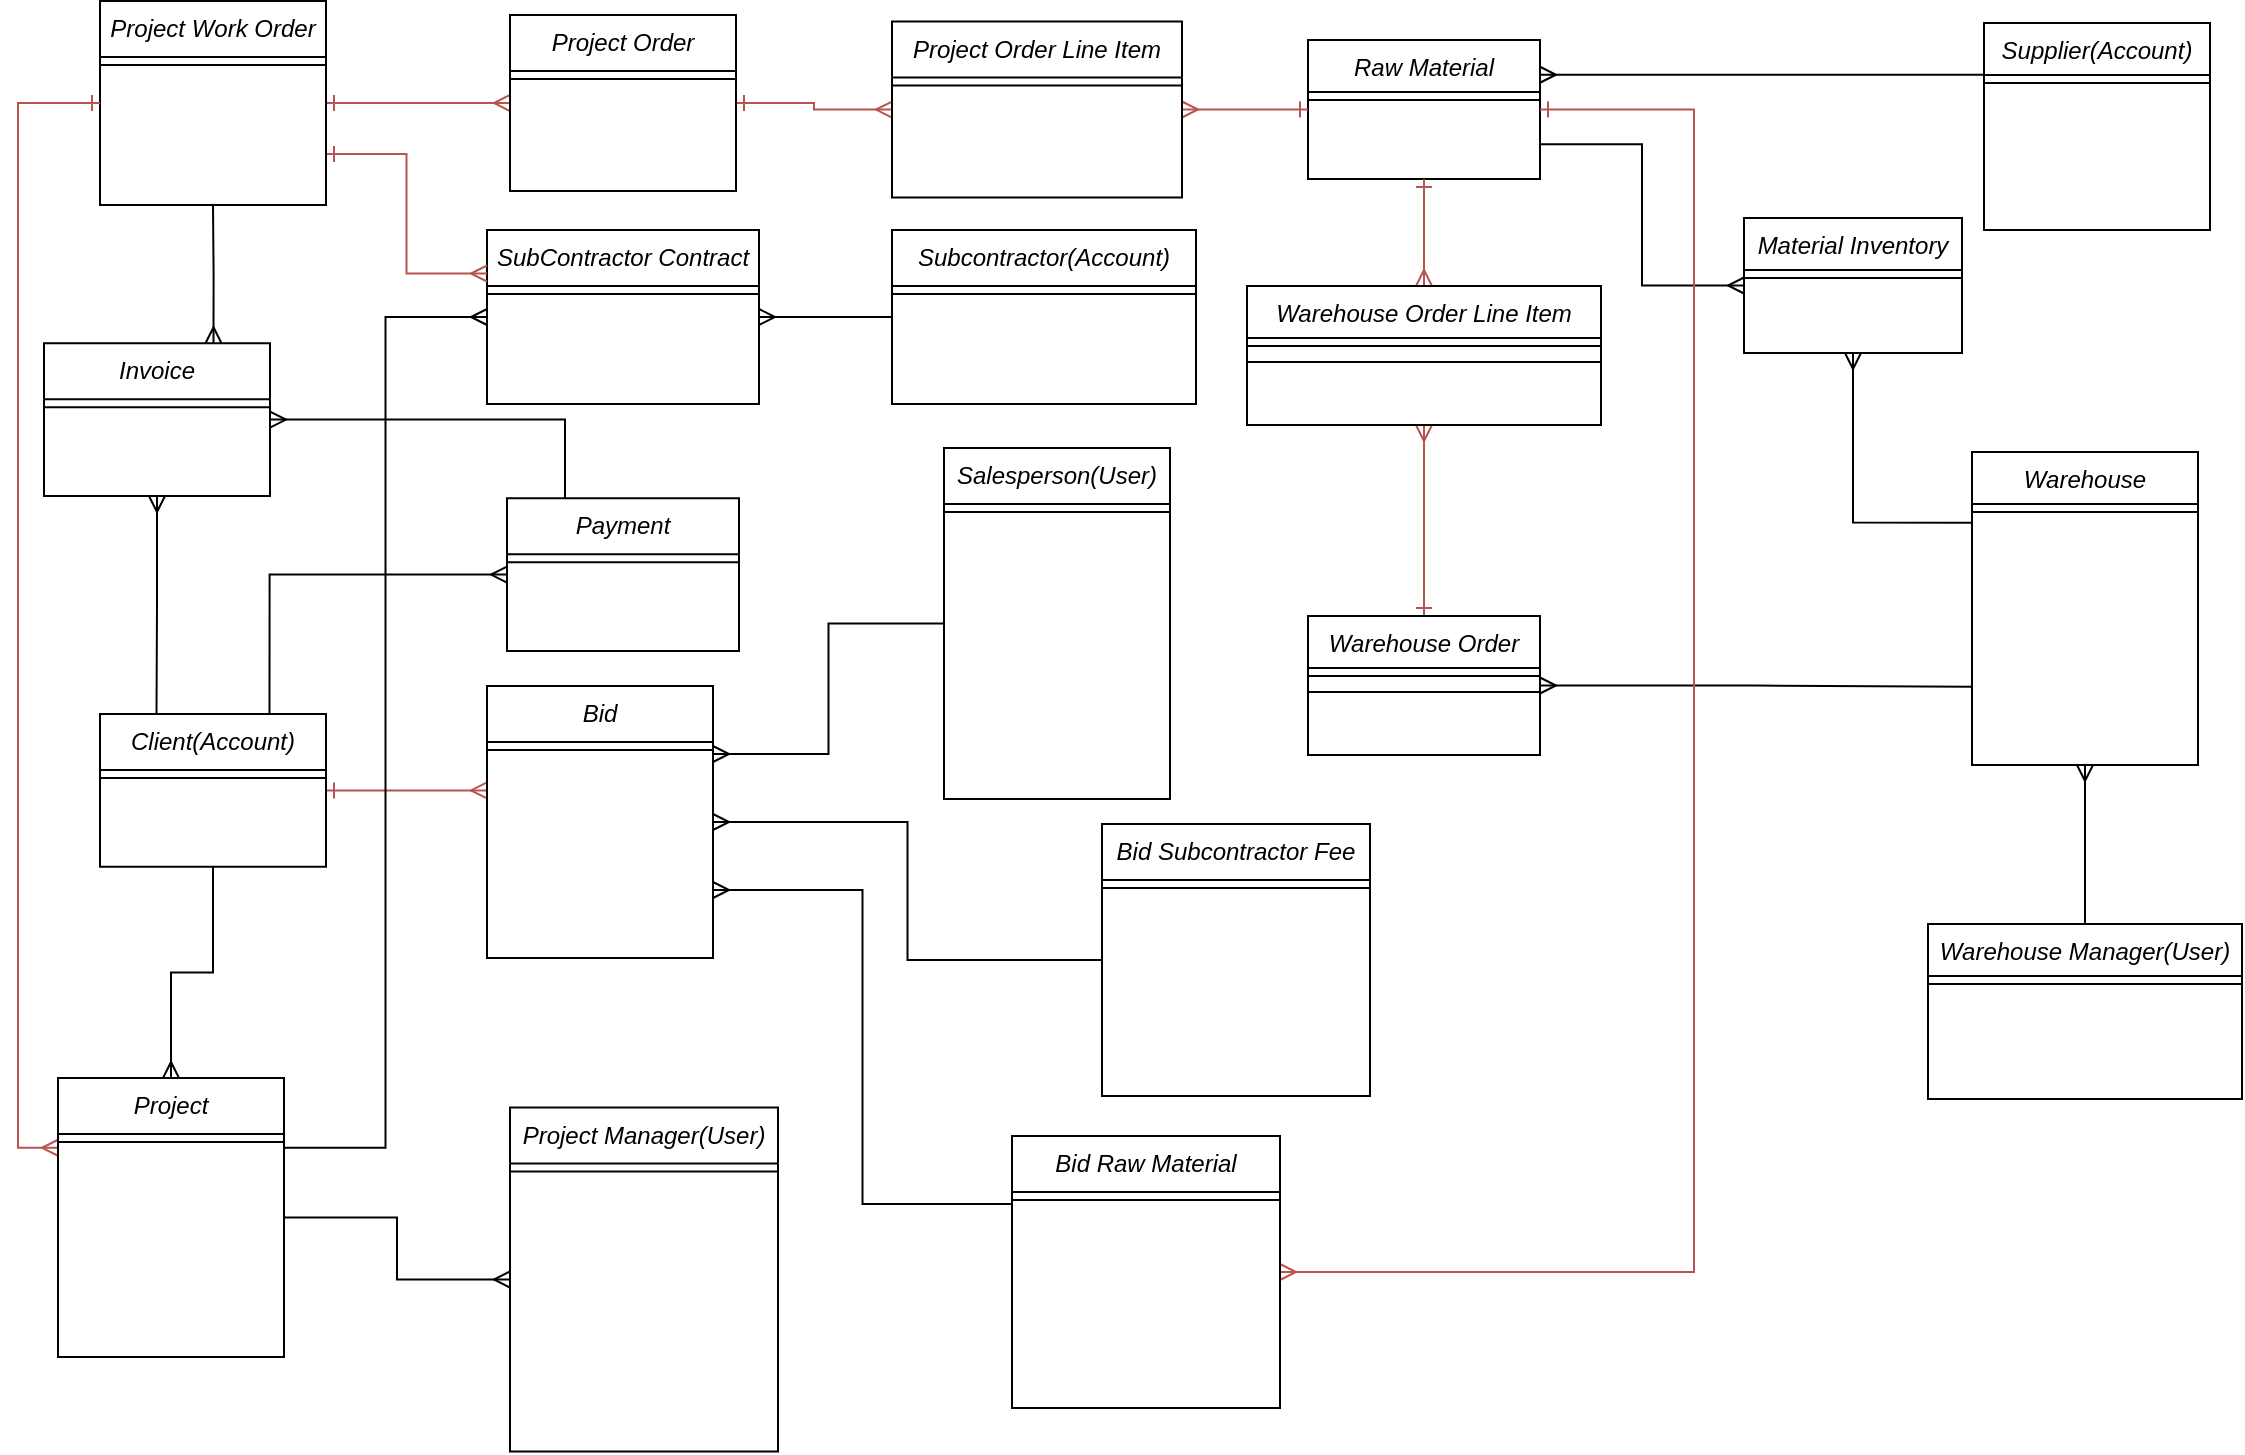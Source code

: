 <mxfile version="14.6.2" type="github">
  <diagram id="C5RBs43oDa-KdzZeNtuy" name="Page-1">
    <mxGraphModel dx="1038" dy="491" grid="0" gridSize="10" guides="1" tooltips="1" connect="1" arrows="1" fold="1" page="1" pageScale="1" pageWidth="1169" pageHeight="827" math="0" shadow="0">
      <root>
        <mxCell id="WIyWlLk6GJQsqaUBKTNV-0" />
        <mxCell id="WIyWlLk6GJQsqaUBKTNV-1" parent="WIyWlLk6GJQsqaUBKTNV-0" />
        <mxCell id="iO6xYrpzPYlNcVCM8KC9-5" value="" style="edgeStyle=orthogonalEdgeStyle;rounded=0;orthogonalLoop=1;jettySize=auto;html=1;startArrow=ERmany;startFill=0;endArrow=none;endFill=0;entryX=1;entryY=0.75;entryDx=0;entryDy=0;" parent="WIyWlLk6GJQsqaUBKTNV-1" source="iO6xYrpzPYlNcVCM8KC9-0" target="iO6xYrpzPYlNcVCM8KC9-3" edge="1">
          <mxGeometry relative="1" as="geometry" />
        </mxCell>
        <mxCell id="iO6xYrpzPYlNcVCM8KC9-8" value="" style="edgeStyle=orthogonalEdgeStyle;rounded=0;orthogonalLoop=1;jettySize=auto;html=1;startArrow=ERmany;startFill=0;endArrow=none;endFill=0;entryX=0;entryY=1.167;entryDx=0;entryDy=0;entryPerimeter=0;" parent="WIyWlLk6GJQsqaUBKTNV-1" source="iO6xYrpzPYlNcVCM8KC9-0" target="iO6xYrpzPYlNcVCM8KC9-7" edge="1">
          <mxGeometry relative="1" as="geometry" />
        </mxCell>
        <mxCell id="iO6xYrpzPYlNcVCM8KC9-0" value="Material Inventory" style="swimlane;fontStyle=2;align=center;verticalAlign=top;childLayout=stackLayout;horizontal=1;startSize=26;horizontalStack=0;resizeParent=1;resizeLast=0;collapsible=1;marginBottom=0;rounded=0;shadow=0;strokeWidth=1;" parent="WIyWlLk6GJQsqaUBKTNV-1" vertex="1">
          <mxGeometry x="877" y="180" width="109" height="67.5" as="geometry">
            <mxRectangle x="230" y="140" width="160" height="26" as="alternateBounds" />
          </mxGeometry>
        </mxCell>
        <mxCell id="iO6xYrpzPYlNcVCM8KC9-1" value="" style="line;html=1;strokeWidth=1;align=left;verticalAlign=middle;spacingTop=-1;spacingLeft=3;spacingRight=3;rotatable=0;labelPosition=right;points=[];portConstraint=eastwest;" parent="iO6xYrpzPYlNcVCM8KC9-0" vertex="1">
          <mxGeometry y="26" width="109" height="8" as="geometry" />
        </mxCell>
        <mxCell id="iO6xYrpzPYlNcVCM8KC9-3" value="Raw Material" style="swimlane;fontStyle=2;align=center;verticalAlign=top;childLayout=stackLayout;horizontal=1;startSize=26;horizontalStack=0;resizeParent=1;resizeLast=0;collapsible=1;marginBottom=0;rounded=0;shadow=0;strokeWidth=1;" parent="WIyWlLk6GJQsqaUBKTNV-1" vertex="1">
          <mxGeometry x="659" y="91" width="116" height="69.5" as="geometry">
            <mxRectangle x="230" y="140" width="160" height="26" as="alternateBounds" />
          </mxGeometry>
        </mxCell>
        <mxCell id="iO6xYrpzPYlNcVCM8KC9-4" value="" style="line;html=1;strokeWidth=1;align=left;verticalAlign=middle;spacingTop=-1;spacingLeft=3;spacingRight=3;rotatable=0;labelPosition=right;points=[];portConstraint=eastwest;" parent="iO6xYrpzPYlNcVCM8KC9-3" vertex="1">
          <mxGeometry y="26" width="116" height="8" as="geometry" />
        </mxCell>
        <mxCell id="iO6xYrpzPYlNcVCM8KC9-18" value="Warehouse Manager(User)" style="swimlane;fontStyle=2;align=center;verticalAlign=top;childLayout=stackLayout;horizontal=1;startSize=26;horizontalStack=0;resizeParent=1;resizeLast=0;collapsible=1;marginBottom=0;rounded=0;shadow=0;strokeWidth=1;" parent="WIyWlLk6GJQsqaUBKTNV-1" vertex="1">
          <mxGeometry x="969" y="533" width="157" height="87.5" as="geometry">
            <mxRectangle x="230" y="140" width="160" height="26" as="alternateBounds" />
          </mxGeometry>
        </mxCell>
        <mxCell id="iO6xYrpzPYlNcVCM8KC9-19" value="" style="line;html=1;strokeWidth=1;align=left;verticalAlign=middle;spacingTop=-1;spacingLeft=3;spacingRight=3;rotatable=0;labelPosition=right;points=[];portConstraint=eastwest;" parent="iO6xYrpzPYlNcVCM8KC9-18" vertex="1">
          <mxGeometry y="26" width="157" height="8" as="geometry" />
        </mxCell>
        <mxCell id="iO6xYrpzPYlNcVCM8KC9-97" style="edgeStyle=orthogonalEdgeStyle;rounded=0;orthogonalLoop=1;jettySize=auto;html=1;exitX=0.5;exitY=1;exitDx=0;exitDy=0;startArrow=ERmany;startFill=0;endArrow=none;endFill=0;" parent="WIyWlLk6GJQsqaUBKTNV-1" source="iO6xYrpzPYlNcVCM8KC9-6" target="iO6xYrpzPYlNcVCM8KC9-18" edge="1">
          <mxGeometry relative="1" as="geometry">
            <mxPoint x="1031" y="611" as="targetPoint" />
          </mxGeometry>
        </mxCell>
        <mxCell id="2N2fNTR8XIphmS_9dP8t-6" style="edgeStyle=orthogonalEdgeStyle;rounded=0;orthogonalLoop=1;jettySize=auto;html=1;entryX=0;entryY=0.75;entryDx=0;entryDy=0;startArrow=ERmany;startFill=0;endArrow=none;endFill=0;strokeColor=#000000;exitX=1;exitY=0.5;exitDx=0;exitDy=0;" parent="WIyWlLk6GJQsqaUBKTNV-1" source="iO6xYrpzPYlNcVCM8KC9-80" target="iO6xYrpzPYlNcVCM8KC9-6" edge="1">
          <mxGeometry relative="1" as="geometry">
            <mxPoint x="711" y="449" as="sourcePoint" />
          </mxGeometry>
        </mxCell>
        <mxCell id="iO6xYrpzPYlNcVCM8KC9-6" value="Warehouse" style="swimlane;fontStyle=2;align=center;verticalAlign=top;childLayout=stackLayout;horizontal=1;startSize=26;horizontalStack=0;resizeParent=1;resizeLast=0;collapsible=1;marginBottom=0;rounded=0;shadow=0;strokeWidth=1;" parent="WIyWlLk6GJQsqaUBKTNV-1" vertex="1">
          <mxGeometry x="991" y="297" width="113" height="156.5" as="geometry">
            <mxRectangle x="230" y="140" width="160" height="26" as="alternateBounds" />
          </mxGeometry>
        </mxCell>
        <mxCell id="iO6xYrpzPYlNcVCM8KC9-7" value="" style="line;html=1;strokeWidth=1;align=left;verticalAlign=middle;spacingTop=-1;spacingLeft=3;spacingRight=3;rotatable=0;labelPosition=right;points=[];portConstraint=eastwest;" parent="iO6xYrpzPYlNcVCM8KC9-6" vertex="1">
          <mxGeometry y="26" width="113" height="8" as="geometry" />
        </mxCell>
        <mxCell id="2N2fNTR8XIphmS_9dP8t-42" style="edgeStyle=orthogonalEdgeStyle;rounded=0;orthogonalLoop=1;jettySize=auto;html=1;exitX=0;exitY=0.5;exitDx=0;exitDy=0;startArrow=ERmany;startFill=0;endArrow=none;endFill=0;strokeColor=#000000;entryX=1;entryY=0.5;entryDx=0;entryDy=0;" parent="WIyWlLk6GJQsqaUBKTNV-1" source="iO6xYrpzPYlNcVCM8KC9-23" target="iO6xYrpzPYlNcVCM8KC9-21" edge="1">
          <mxGeometry relative="1" as="geometry">
            <mxPoint x="135.857" y="681.714" as="targetPoint" />
          </mxGeometry>
        </mxCell>
        <mxCell id="iO6xYrpzPYlNcVCM8KC9-23" value="Project Manager(User)" style="swimlane;fontStyle=2;align=center;verticalAlign=top;childLayout=stackLayout;horizontal=1;startSize=28;horizontalStack=0;resizeParent=1;resizeLast=0;collapsible=1;marginBottom=0;rounded=0;shadow=0;strokeWidth=1;" parent="WIyWlLk6GJQsqaUBKTNV-1" vertex="1">
          <mxGeometry x="260" y="624.75" width="134" height="172" as="geometry">
            <mxRectangle x="230" y="140" width="160" height="26" as="alternateBounds" />
          </mxGeometry>
        </mxCell>
        <mxCell id="iO6xYrpzPYlNcVCM8KC9-24" value="" style="line;html=1;strokeWidth=1;align=left;verticalAlign=middle;spacingTop=-1;spacingLeft=3;spacingRight=3;rotatable=0;labelPosition=right;points=[];portConstraint=eastwest;" parent="iO6xYrpzPYlNcVCM8KC9-23" vertex="1">
          <mxGeometry y="28" width="134" height="8" as="geometry" />
        </mxCell>
        <mxCell id="iO6xYrpzPYlNcVCM8KC9-58" value="" style="edgeStyle=orthogonalEdgeStyle;rounded=0;orthogonalLoop=1;jettySize=auto;html=1;startArrow=ERone;startFill=0;endArrow=ERmany;endFill=0;fillColor=#f8cecc;strokeColor=#b85450;" parent="WIyWlLk6GJQsqaUBKTNV-1" source="iO6xYrpzPYlNcVCM8KC9-29" target="iO6xYrpzPYlNcVCM8KC9-56" edge="1">
          <mxGeometry relative="1" as="geometry">
            <Array as="points">
              <mxPoint x="300" y="486" />
            </Array>
          </mxGeometry>
        </mxCell>
        <mxCell id="2N2fNTR8XIphmS_9dP8t-12" style="edgeStyle=orthogonalEdgeStyle;rounded=0;orthogonalLoop=1;jettySize=auto;html=1;exitX=0.5;exitY=1;exitDx=0;exitDy=0;entryX=0.25;entryY=0;entryDx=0;entryDy=0;startArrow=ERmany;startFill=0;endArrow=none;endFill=0;strokeColor=#000000;" parent="WIyWlLk6GJQsqaUBKTNV-1" source="iO6xYrpzPYlNcVCM8KC9-70" target="iO6xYrpzPYlNcVCM8KC9-29" edge="1">
          <mxGeometry relative="1" as="geometry" />
        </mxCell>
        <mxCell id="2N2fNTR8XIphmS_9dP8t-28" style="edgeStyle=orthogonalEdgeStyle;rounded=0;orthogonalLoop=1;jettySize=auto;html=1;exitX=1;exitY=0.5;exitDx=0;exitDy=0;startArrow=ERmany;startFill=0;endArrow=none;endFill=0;entryX=0;entryY=0.5;entryDx=0;entryDy=0;" parent="WIyWlLk6GJQsqaUBKTNV-1" source="iO6xYrpzPYlNcVCM8KC9-99" target="iO6xYrpzPYlNcVCM8KC9-48" edge="1">
          <mxGeometry relative="1" as="geometry">
            <mxPoint x="1053" y="176" as="sourcePoint" />
          </mxGeometry>
        </mxCell>
        <mxCell id="iO6xYrpzPYlNcVCM8KC9-48" value="Subcontractor(Account)" style="swimlane;fontStyle=2;align=center;verticalAlign=top;childLayout=stackLayout;horizontal=1;startSize=28;horizontalStack=0;resizeParent=1;resizeLast=0;collapsible=1;marginBottom=0;rounded=0;shadow=0;strokeWidth=1;" parent="WIyWlLk6GJQsqaUBKTNV-1" vertex="1">
          <mxGeometry x="451" y="186" width="152" height="87" as="geometry">
            <mxRectangle x="230" y="140" width="160" height="26" as="alternateBounds" />
          </mxGeometry>
        </mxCell>
        <mxCell id="iO6xYrpzPYlNcVCM8KC9-49" value="" style="line;html=1;strokeWidth=1;align=left;verticalAlign=middle;spacingTop=-1;spacingLeft=3;spacingRight=3;rotatable=0;labelPosition=right;points=[];portConstraint=eastwest;" parent="iO6xYrpzPYlNcVCM8KC9-48" vertex="1">
          <mxGeometry y="28" width="152" height="8" as="geometry" />
        </mxCell>
        <mxCell id="iO6xYrpzPYlNcVCM8KC9-61" value="" style="edgeStyle=orthogonalEdgeStyle;rounded=0;orthogonalLoop=1;jettySize=auto;html=1;startArrow=none;startFill=0;endArrow=ERmany;endFill=0;entryX=1;entryY=0.25;entryDx=0;entryDy=0;" parent="WIyWlLk6GJQsqaUBKTNV-1" source="iO6xYrpzPYlNcVCM8KC9-59" target="iO6xYrpzPYlNcVCM8KC9-56" edge="1">
          <mxGeometry relative="1" as="geometry" />
        </mxCell>
        <mxCell id="2N2fNTR8XIphmS_9dP8t-50" value="" style="edgeStyle=orthogonalEdgeStyle;rounded=0;orthogonalLoop=1;jettySize=auto;html=1;startArrow=ERmany;startFill=0;endArrow=none;endFill=0;strokeColor=#000000;" parent="WIyWlLk6GJQsqaUBKTNV-1" source="iO6xYrpzPYlNcVCM8KC9-56" target="2N2fNTR8XIphmS_9dP8t-48" edge="1">
          <mxGeometry relative="1" as="geometry" />
        </mxCell>
        <mxCell id="2N2fNTR8XIphmS_9dP8t-53" value="" style="edgeStyle=orthogonalEdgeStyle;rounded=0;orthogonalLoop=1;jettySize=auto;html=1;startArrow=ERmany;startFill=0;endArrow=none;endFill=0;strokeColor=#000000;entryX=0;entryY=0.25;entryDx=0;entryDy=0;exitX=1;exitY=0.75;exitDx=0;exitDy=0;" parent="WIyWlLk6GJQsqaUBKTNV-1" source="iO6xYrpzPYlNcVCM8KC9-56" target="2N2fNTR8XIphmS_9dP8t-51" edge="1">
          <mxGeometry relative="1" as="geometry" />
        </mxCell>
        <mxCell id="iO6xYrpzPYlNcVCM8KC9-56" value="Bid" style="swimlane;fontStyle=2;align=center;verticalAlign=top;childLayout=stackLayout;horizontal=1;startSize=28;horizontalStack=0;resizeParent=1;resizeLast=0;collapsible=1;marginBottom=0;rounded=0;shadow=0;strokeWidth=1;" parent="WIyWlLk6GJQsqaUBKTNV-1" vertex="1">
          <mxGeometry x="248.5" y="414" width="113" height="136" as="geometry">
            <mxRectangle x="230" y="140" width="160" height="26" as="alternateBounds" />
          </mxGeometry>
        </mxCell>
        <mxCell id="iO6xYrpzPYlNcVCM8KC9-57" value="" style="line;html=1;strokeWidth=1;align=left;verticalAlign=middle;spacingTop=-1;spacingLeft=3;spacingRight=3;rotatable=0;labelPosition=right;points=[];portConstraint=eastwest;" parent="iO6xYrpzPYlNcVCM8KC9-56" vertex="1">
          <mxGeometry y="28" width="113" height="8" as="geometry" />
        </mxCell>
        <mxCell id="iO6xYrpzPYlNcVCM8KC9-59" value="Salesperson(User)" style="swimlane;fontStyle=2;align=center;verticalAlign=top;childLayout=stackLayout;horizontal=1;startSize=28;horizontalStack=0;resizeParent=1;resizeLast=0;collapsible=1;marginBottom=0;rounded=0;shadow=0;strokeWidth=1;" parent="WIyWlLk6GJQsqaUBKTNV-1" vertex="1">
          <mxGeometry x="477" y="295" width="113" height="175.5" as="geometry">
            <mxRectangle x="230" y="140" width="160" height="26" as="alternateBounds" />
          </mxGeometry>
        </mxCell>
        <mxCell id="iO6xYrpzPYlNcVCM8KC9-60" value="" style="line;html=1;strokeWidth=1;align=left;verticalAlign=middle;spacingTop=-1;spacingLeft=3;spacingRight=3;rotatable=0;labelPosition=right;points=[];portConstraint=eastwest;" parent="iO6xYrpzPYlNcVCM8KC9-59" vertex="1">
          <mxGeometry y="28" width="113" height="8" as="geometry" />
        </mxCell>
        <mxCell id="iO6xYrpzPYlNcVCM8KC9-76" value="" style="edgeStyle=orthogonalEdgeStyle;rounded=0;orthogonalLoop=1;jettySize=auto;html=1;startArrow=ERmany;startFill=0;endArrow=none;endFill=0;entryX=0.25;entryY=0;entryDx=0;entryDy=0;exitX=1;exitY=0.5;exitDx=0;exitDy=0;" parent="WIyWlLk6GJQsqaUBKTNV-1" source="iO6xYrpzPYlNcVCM8KC9-70" target="iO6xYrpzPYlNcVCM8KC9-74" edge="1">
          <mxGeometry relative="1" as="geometry" />
        </mxCell>
        <mxCell id="iO6xYrpzPYlNcVCM8KC9-70" value="Invoice" style="swimlane;fontStyle=2;align=center;verticalAlign=top;childLayout=stackLayout;horizontal=1;startSize=28;horizontalStack=0;resizeParent=1;resizeLast=0;collapsible=1;marginBottom=0;rounded=0;shadow=0;strokeWidth=1;" parent="WIyWlLk6GJQsqaUBKTNV-1" vertex="1">
          <mxGeometry x="27" y="242.62" width="113" height="76.38" as="geometry">
            <mxRectangle x="230" y="140" width="160" height="26" as="alternateBounds" />
          </mxGeometry>
        </mxCell>
        <mxCell id="iO6xYrpzPYlNcVCM8KC9-71" value="" style="line;html=1;strokeWidth=1;align=left;verticalAlign=middle;spacingTop=-1;spacingLeft=3;spacingRight=3;rotatable=0;labelPosition=right;points=[];portConstraint=eastwest;" parent="iO6xYrpzPYlNcVCM8KC9-70" vertex="1">
          <mxGeometry y="28" width="113" height="8" as="geometry" />
        </mxCell>
        <mxCell id="iO6xYrpzPYlNcVCM8KC9-74" value="Payment" style="swimlane;fontStyle=2;align=center;verticalAlign=top;childLayout=stackLayout;horizontal=1;startSize=28;horizontalStack=0;resizeParent=1;resizeLast=0;collapsible=1;marginBottom=0;rounded=0;shadow=0;strokeWidth=1;" parent="WIyWlLk6GJQsqaUBKTNV-1" vertex="1">
          <mxGeometry x="258.5" y="320.12" width="116" height="76.38" as="geometry">
            <mxRectangle x="230" y="140" width="160" height="26" as="alternateBounds" />
          </mxGeometry>
        </mxCell>
        <mxCell id="iO6xYrpzPYlNcVCM8KC9-75" value="" style="line;html=1;strokeWidth=1;align=left;verticalAlign=middle;spacingTop=-1;spacingLeft=3;spacingRight=3;rotatable=0;labelPosition=right;points=[];portConstraint=eastwest;" parent="iO6xYrpzPYlNcVCM8KC9-74" vertex="1">
          <mxGeometry y="28" width="116" height="8" as="geometry" />
        </mxCell>
        <mxCell id="2N2fNTR8XIphmS_9dP8t-10" value="" style="edgeStyle=orthogonalEdgeStyle;rounded=0;orthogonalLoop=1;jettySize=auto;html=1;startArrow=ERmany;startFill=0;endArrow=ERone;endFill=0;strokeColor=#b85450;fillColor=#f8cecc;" parent="WIyWlLk6GJQsqaUBKTNV-1" source="2N2fNTR8XIphmS_9dP8t-7" target="iO6xYrpzPYlNcVCM8KC9-80" edge="1">
          <mxGeometry relative="1" as="geometry" />
        </mxCell>
        <mxCell id="iO6xYrpzPYlNcVCM8KC9-80" value="Warehouse Order" style="swimlane;fontStyle=2;align=center;verticalAlign=top;childLayout=stackLayout;horizontal=1;startSize=26;horizontalStack=0;resizeParent=1;resizeLast=0;collapsible=1;marginBottom=0;rounded=0;shadow=0;strokeWidth=1;" parent="WIyWlLk6GJQsqaUBKTNV-1" vertex="1">
          <mxGeometry x="659" y="379" width="116" height="69.5" as="geometry">
            <mxRectangle x="230" y="140" width="160" height="26" as="alternateBounds" />
          </mxGeometry>
        </mxCell>
        <mxCell id="iO6xYrpzPYlNcVCM8KC9-81" value="" style="line;html=1;strokeWidth=1;align=left;verticalAlign=middle;spacingTop=-1;spacingLeft=3;spacingRight=3;rotatable=0;labelPosition=right;points=[];portConstraint=eastwest;" parent="iO6xYrpzPYlNcVCM8KC9-80" vertex="1">
          <mxGeometry y="26" width="116" height="8" as="geometry" />
        </mxCell>
        <mxCell id="2N2fNTR8XIphmS_9dP8t-1" value="" style="line;html=1;strokeWidth=1;align=left;verticalAlign=middle;spacingTop=-1;spacingLeft=3;spacingRight=3;rotatable=0;labelPosition=right;points=[];portConstraint=eastwest;" parent="iO6xYrpzPYlNcVCM8KC9-80" vertex="1">
          <mxGeometry y="34" width="116" height="8" as="geometry" />
        </mxCell>
        <mxCell id="iO6xYrpzPYlNcVCM8KC9-87" style="edgeStyle=orthogonalEdgeStyle;rounded=0;orthogonalLoop=1;jettySize=auto;html=1;exitX=1;exitY=0.25;exitDx=0;exitDy=0;entryX=0;entryY=0.25;entryDx=0;entryDy=0;startArrow=ERmany;startFill=0;endArrow=none;endFill=0;" parent="WIyWlLk6GJQsqaUBKTNV-1" source="iO6xYrpzPYlNcVCM8KC9-3" target="iO6xYrpzPYlNcVCM8KC9-83" edge="1">
          <mxGeometry relative="1" as="geometry" />
        </mxCell>
        <mxCell id="iO6xYrpzPYlNcVCM8KC9-99" value="SubContractor Contract" style="swimlane;fontStyle=2;align=center;verticalAlign=top;childLayout=stackLayout;horizontal=1;startSize=28;horizontalStack=0;resizeParent=1;resizeLast=0;collapsible=1;marginBottom=0;rounded=0;shadow=0;strokeWidth=1;" parent="WIyWlLk6GJQsqaUBKTNV-1" vertex="1">
          <mxGeometry x="248.5" y="186" width="136" height="87" as="geometry">
            <mxRectangle x="230" y="140" width="160" height="26" as="alternateBounds" />
          </mxGeometry>
        </mxCell>
        <mxCell id="iO6xYrpzPYlNcVCM8KC9-100" value="" style="line;html=1;strokeWidth=1;align=left;verticalAlign=middle;spacingTop=-1;spacingLeft=3;spacingRight=3;rotatable=0;labelPosition=right;points=[];portConstraint=eastwest;" parent="iO6xYrpzPYlNcVCM8KC9-99" vertex="1">
          <mxGeometry y="28" width="136" height="8" as="geometry" />
        </mxCell>
        <mxCell id="2N2fNTR8XIphmS_9dP8t-45" style="edgeStyle=orthogonalEdgeStyle;rounded=0;orthogonalLoop=1;jettySize=auto;html=1;exitX=0.5;exitY=0;exitDx=0;exitDy=0;entryX=0.5;entryY=1;entryDx=0;entryDy=0;startArrow=ERmany;startFill=0;endArrow=ERone;endFill=0;strokeColor=#b85450;fillColor=#f8cecc;" parent="WIyWlLk6GJQsqaUBKTNV-1" source="2N2fNTR8XIphmS_9dP8t-7" target="iO6xYrpzPYlNcVCM8KC9-3" edge="1">
          <mxGeometry relative="1" as="geometry" />
        </mxCell>
        <mxCell id="2N2fNTR8XIphmS_9dP8t-7" value="Warehouse Order Line Item" style="swimlane;fontStyle=2;align=center;verticalAlign=top;childLayout=stackLayout;horizontal=1;startSize=26;horizontalStack=0;resizeParent=1;resizeLast=0;collapsible=1;marginBottom=0;rounded=0;shadow=0;strokeWidth=1;" parent="WIyWlLk6GJQsqaUBKTNV-1" vertex="1">
          <mxGeometry x="628.5" y="214" width="177" height="69.5" as="geometry">
            <mxRectangle x="230" y="140" width="160" height="26" as="alternateBounds" />
          </mxGeometry>
        </mxCell>
        <mxCell id="2N2fNTR8XIphmS_9dP8t-8" value="" style="line;html=1;strokeWidth=1;align=left;verticalAlign=middle;spacingTop=-1;spacingLeft=3;spacingRight=3;rotatable=0;labelPosition=right;points=[];portConstraint=eastwest;" parent="2N2fNTR8XIphmS_9dP8t-7" vertex="1">
          <mxGeometry y="26" width="177" height="8" as="geometry" />
        </mxCell>
        <mxCell id="2N2fNTR8XIphmS_9dP8t-9" value="" style="line;html=1;strokeWidth=1;align=left;verticalAlign=middle;spacingTop=-1;spacingLeft=3;spacingRight=3;rotatable=0;labelPosition=right;points=[];portConstraint=eastwest;" parent="2N2fNTR8XIphmS_9dP8t-7" vertex="1">
          <mxGeometry y="34" width="177" height="8" as="geometry" />
        </mxCell>
        <mxCell id="2N2fNTR8XIphmS_9dP8t-19" value="" style="edgeStyle=orthogonalEdgeStyle;rounded=0;orthogonalLoop=1;jettySize=auto;html=1;startArrow=ERmany;startFill=0;endArrow=ERone;endFill=0;strokeColor=#b85450;fillColor=#f8cecc;" parent="WIyWlLk6GJQsqaUBKTNV-1" source="2N2fNTR8XIphmS_9dP8t-17" target="2N2fNTR8XIphmS_9dP8t-13" edge="1">
          <mxGeometry relative="1" as="geometry" />
        </mxCell>
        <mxCell id="2N2fNTR8XIphmS_9dP8t-22" value="" style="edgeStyle=orthogonalEdgeStyle;rounded=0;orthogonalLoop=1;jettySize=auto;html=1;startArrow=ERmany;startFill=0;endArrow=ERone;endFill=0;strokeColor=#b85450;fillColor=#f8cecc;" parent="WIyWlLk6GJQsqaUBKTNV-1" source="2N2fNTR8XIphmS_9dP8t-20" target="2N2fNTR8XIphmS_9dP8t-17" edge="1">
          <mxGeometry relative="1" as="geometry" />
        </mxCell>
        <mxCell id="iO6xYrpzPYlNcVCM8KC9-83" value="Supplier(Account)" style="swimlane;fontStyle=2;align=center;verticalAlign=top;childLayout=stackLayout;horizontal=1;startSize=26;horizontalStack=0;resizeParent=1;resizeLast=0;collapsible=1;marginBottom=0;rounded=0;shadow=0;strokeWidth=1;" parent="WIyWlLk6GJQsqaUBKTNV-1" vertex="1">
          <mxGeometry x="997" y="82.5" width="113" height="103.5" as="geometry">
            <mxRectangle x="230" y="140" width="160" height="26" as="alternateBounds" />
          </mxGeometry>
        </mxCell>
        <mxCell id="iO6xYrpzPYlNcVCM8KC9-84" value="" style="line;html=1;strokeWidth=1;align=left;verticalAlign=middle;spacingTop=-1;spacingLeft=3;spacingRight=3;rotatable=0;labelPosition=right;points=[];portConstraint=eastwest;" parent="iO6xYrpzPYlNcVCM8KC9-83" vertex="1">
          <mxGeometry y="26" width="113" height="8" as="geometry" />
        </mxCell>
        <mxCell id="2N2fNTR8XIphmS_9dP8t-17" value="Project Order" style="swimlane;fontStyle=2;align=center;verticalAlign=top;childLayout=stackLayout;horizontal=1;startSize=28;horizontalStack=0;resizeParent=1;resizeLast=0;collapsible=1;marginBottom=0;rounded=0;shadow=0;strokeWidth=1;" parent="WIyWlLk6GJQsqaUBKTNV-1" vertex="1">
          <mxGeometry x="260" y="78.5" width="113" height="88" as="geometry">
            <mxRectangle x="230" y="140" width="160" height="26" as="alternateBounds" />
          </mxGeometry>
        </mxCell>
        <mxCell id="2N2fNTR8XIphmS_9dP8t-18" value="" style="line;html=1;strokeWidth=1;align=left;verticalAlign=middle;spacingTop=-1;spacingLeft=3;spacingRight=3;rotatable=0;labelPosition=right;points=[];portConstraint=eastwest;" parent="2N2fNTR8XIphmS_9dP8t-17" vertex="1">
          <mxGeometry y="28" width="113" height="8" as="geometry" />
        </mxCell>
        <mxCell id="2N2fNTR8XIphmS_9dP8t-38" style="edgeStyle=orthogonalEdgeStyle;rounded=0;orthogonalLoop=1;jettySize=auto;html=1;exitX=0;exitY=0.25;exitDx=0;exitDy=0;entryX=1;entryY=0.75;entryDx=0;entryDy=0;startArrow=ERmany;startFill=0;endArrow=ERone;endFill=0;strokeColor=#b85450;fillColor=#f8cecc;" parent="WIyWlLk6GJQsqaUBKTNV-1" source="iO6xYrpzPYlNcVCM8KC9-99" target="2N2fNTR8XIphmS_9dP8t-13" edge="1">
          <mxGeometry relative="1" as="geometry" />
        </mxCell>
        <mxCell id="2N2fNTR8XIphmS_9dP8t-40" style="edgeStyle=orthogonalEdgeStyle;rounded=0;orthogonalLoop=1;jettySize=auto;html=1;exitX=0.75;exitY=0;exitDx=0;exitDy=0;entryX=0.5;entryY=1;entryDx=0;entryDy=0;startArrow=ERmany;startFill=0;endArrow=none;endFill=0;strokeColor=#000000;" parent="WIyWlLk6GJQsqaUBKTNV-1" source="iO6xYrpzPYlNcVCM8KC9-70" target="2N2fNTR8XIphmS_9dP8t-13" edge="1">
          <mxGeometry relative="1" as="geometry" />
        </mxCell>
        <mxCell id="2N2fNTR8XIphmS_9dP8t-13" value="Project Work Order" style="swimlane;fontStyle=2;align=center;verticalAlign=top;childLayout=stackLayout;horizontal=1;startSize=28;horizontalStack=0;resizeParent=1;resizeLast=0;collapsible=1;marginBottom=0;rounded=0;shadow=0;strokeWidth=1;" parent="WIyWlLk6GJQsqaUBKTNV-1" vertex="1">
          <mxGeometry x="55" y="71.5" width="113" height="102" as="geometry">
            <mxRectangle x="230" y="140" width="160" height="26" as="alternateBounds" />
          </mxGeometry>
        </mxCell>
        <mxCell id="2N2fNTR8XIphmS_9dP8t-14" value="" style="line;html=1;strokeWidth=1;align=left;verticalAlign=middle;spacingTop=-1;spacingLeft=3;spacingRight=3;rotatable=0;labelPosition=right;points=[];portConstraint=eastwest;" parent="2N2fNTR8XIphmS_9dP8t-13" vertex="1">
          <mxGeometry y="28" width="113" height="8" as="geometry" />
        </mxCell>
        <mxCell id="2N2fNTR8XIphmS_9dP8t-35" style="edgeStyle=orthogonalEdgeStyle;rounded=0;orthogonalLoop=1;jettySize=auto;html=1;exitX=0;exitY=0.25;exitDx=0;exitDy=0;startArrow=ERmany;startFill=0;endArrow=ERone;endFill=0;strokeColor=#b85450;fillColor=#f8cecc;entryX=0;entryY=0.5;entryDx=0;entryDy=0;" parent="WIyWlLk6GJQsqaUBKTNV-1" source="iO6xYrpzPYlNcVCM8KC9-21" target="2N2fNTR8XIphmS_9dP8t-13" edge="1">
          <mxGeometry relative="1" as="geometry">
            <mxPoint x="501" y="329.38" as="targetPoint" />
            <mxPoint x="52" y="313.875" as="sourcePoint" />
          </mxGeometry>
        </mxCell>
        <mxCell id="2N2fNTR8XIphmS_9dP8t-46" style="edgeStyle=orthogonalEdgeStyle;rounded=0;orthogonalLoop=1;jettySize=auto;html=1;exitX=1;exitY=0.5;exitDx=0;exitDy=0;entryX=0;entryY=0.5;entryDx=0;entryDy=0;startArrow=ERmany;startFill=0;endArrow=ERone;endFill=0;strokeColor=#b85450;fillColor=#f8cecc;" parent="WIyWlLk6GJQsqaUBKTNV-1" source="2N2fNTR8XIphmS_9dP8t-20" target="iO6xYrpzPYlNcVCM8KC9-3" edge="1">
          <mxGeometry relative="1" as="geometry" />
        </mxCell>
        <mxCell id="2N2fNTR8XIphmS_9dP8t-20" value="Project Order Line Item" style="swimlane;fontStyle=2;align=center;verticalAlign=top;childLayout=stackLayout;horizontal=1;startSize=28;horizontalStack=0;resizeParent=1;resizeLast=0;collapsible=1;marginBottom=0;rounded=0;shadow=0;strokeWidth=1;" parent="WIyWlLk6GJQsqaUBKTNV-1" vertex="1">
          <mxGeometry x="451" y="81.75" width="145" height="88" as="geometry">
            <mxRectangle x="230" y="140" width="160" height="26" as="alternateBounds" />
          </mxGeometry>
        </mxCell>
        <mxCell id="2N2fNTR8XIphmS_9dP8t-21" value="" style="line;html=1;strokeWidth=1;align=left;verticalAlign=middle;spacingTop=-1;spacingLeft=3;spacingRight=3;rotatable=0;labelPosition=right;points=[];portConstraint=eastwest;" parent="2N2fNTR8XIphmS_9dP8t-20" vertex="1">
          <mxGeometry y="28" width="145" height="8" as="geometry" />
        </mxCell>
        <mxCell id="2N2fNTR8XIphmS_9dP8t-41" style="edgeStyle=orthogonalEdgeStyle;rounded=0;orthogonalLoop=1;jettySize=auto;html=1;exitX=0;exitY=0.5;exitDx=0;exitDy=0;entryX=0.75;entryY=0;entryDx=0;entryDy=0;startArrow=ERmany;startFill=0;endArrow=none;endFill=0;strokeColor=#000000;" parent="WIyWlLk6GJQsqaUBKTNV-1" source="iO6xYrpzPYlNcVCM8KC9-74" target="iO6xYrpzPYlNcVCM8KC9-29" edge="1">
          <mxGeometry relative="1" as="geometry" />
        </mxCell>
        <mxCell id="iO6xYrpzPYlNcVCM8KC9-29" value="Client(Account)" style="swimlane;fontStyle=2;align=center;verticalAlign=top;childLayout=stackLayout;horizontal=1;startSize=28;horizontalStack=0;resizeParent=1;resizeLast=0;collapsible=1;marginBottom=0;rounded=0;shadow=0;strokeWidth=1;" parent="WIyWlLk6GJQsqaUBKTNV-1" vertex="1">
          <mxGeometry x="55" y="428.0" width="113" height="76.38" as="geometry">
            <mxRectangle x="230" y="140" width="160" height="26" as="alternateBounds" />
          </mxGeometry>
        </mxCell>
        <mxCell id="iO6xYrpzPYlNcVCM8KC9-30" value="" style="line;html=1;strokeWidth=1;align=left;verticalAlign=middle;spacingTop=-1;spacingLeft=3;spacingRight=3;rotatable=0;labelPosition=right;points=[];portConstraint=eastwest;" parent="iO6xYrpzPYlNcVCM8KC9-29" vertex="1">
          <mxGeometry y="28" width="113" height="8" as="geometry" />
        </mxCell>
        <mxCell id="2N2fNTR8XIphmS_9dP8t-37" value="" style="edgeStyle=orthogonalEdgeStyle;rounded=0;orthogonalLoop=1;jettySize=auto;html=1;startArrow=ERmany;startFill=0;endArrow=none;endFill=0;exitX=0.5;exitY=0;exitDx=0;exitDy=0;" parent="WIyWlLk6GJQsqaUBKTNV-1" source="iO6xYrpzPYlNcVCM8KC9-21" target="iO6xYrpzPYlNcVCM8KC9-29" edge="1">
          <mxGeometry relative="1" as="geometry">
            <mxPoint x="165" y="348.8" as="sourcePoint" />
            <mxPoint x="758.6" y="471" as="targetPoint" />
          </mxGeometry>
        </mxCell>
        <mxCell id="2N2fNTR8XIphmS_9dP8t-47" style="edgeStyle=orthogonalEdgeStyle;rounded=0;orthogonalLoop=1;jettySize=auto;html=1;exitX=0;exitY=0.5;exitDx=0;exitDy=0;entryX=1;entryY=0.25;entryDx=0;entryDy=0;startArrow=ERmany;startFill=0;endArrow=none;endFill=0;strokeColor=#000000;" parent="WIyWlLk6GJQsqaUBKTNV-1" source="iO6xYrpzPYlNcVCM8KC9-99" target="iO6xYrpzPYlNcVCM8KC9-21" edge="1">
          <mxGeometry relative="1" as="geometry" />
        </mxCell>
        <mxCell id="iO6xYrpzPYlNcVCM8KC9-21" value="Project" style="swimlane;fontStyle=2;align=center;verticalAlign=top;childLayout=stackLayout;horizontal=1;startSize=28;horizontalStack=0;resizeParent=1;resizeLast=0;collapsible=1;marginBottom=0;rounded=0;shadow=0;strokeWidth=1;" parent="WIyWlLk6GJQsqaUBKTNV-1" vertex="1">
          <mxGeometry x="34" y="610" width="113" height="139.5" as="geometry">
            <mxRectangle x="230" y="140" width="160" height="26" as="alternateBounds" />
          </mxGeometry>
        </mxCell>
        <mxCell id="iO6xYrpzPYlNcVCM8KC9-22" value="" style="line;html=1;strokeWidth=1;align=left;verticalAlign=middle;spacingTop=-1;spacingLeft=3;spacingRight=3;rotatable=0;labelPosition=right;points=[];portConstraint=eastwest;" parent="iO6xYrpzPYlNcVCM8KC9-21" vertex="1">
          <mxGeometry y="28" width="113" height="8" as="geometry" />
        </mxCell>
        <mxCell id="2N2fNTR8XIphmS_9dP8t-48" value="Bid Subcontractor Fee" style="swimlane;fontStyle=2;align=center;verticalAlign=top;childLayout=stackLayout;horizontal=1;startSize=28;horizontalStack=0;resizeParent=1;resizeLast=0;collapsible=1;marginBottom=0;rounded=0;shadow=0;strokeWidth=1;" parent="WIyWlLk6GJQsqaUBKTNV-1" vertex="1">
          <mxGeometry x="556" y="483" width="134" height="136" as="geometry">
            <mxRectangle x="230" y="140" width="160" height="26" as="alternateBounds" />
          </mxGeometry>
        </mxCell>
        <mxCell id="2N2fNTR8XIphmS_9dP8t-49" value="" style="line;html=1;strokeWidth=1;align=left;verticalAlign=middle;spacingTop=-1;spacingLeft=3;spacingRight=3;rotatable=0;labelPosition=right;points=[];portConstraint=eastwest;" parent="2N2fNTR8XIphmS_9dP8t-48" vertex="1">
          <mxGeometry y="28" width="134" height="8" as="geometry" />
        </mxCell>
        <mxCell id="2N2fNTR8XIphmS_9dP8t-54" style="edgeStyle=orthogonalEdgeStyle;rounded=0;orthogonalLoop=1;jettySize=auto;html=1;exitX=1;exitY=0.5;exitDx=0;exitDy=0;entryX=1;entryY=0.5;entryDx=0;entryDy=0;startArrow=ERmany;startFill=0;endArrow=ERone;endFill=0;strokeColor=#b85450;fillColor=#f8cecc;" parent="WIyWlLk6GJQsqaUBKTNV-1" source="2N2fNTR8XIphmS_9dP8t-51" target="iO6xYrpzPYlNcVCM8KC9-3" edge="1">
          <mxGeometry relative="1" as="geometry">
            <Array as="points">
              <mxPoint x="852" y="707" />
              <mxPoint x="852" y="126" />
            </Array>
          </mxGeometry>
        </mxCell>
        <mxCell id="2N2fNTR8XIphmS_9dP8t-51" value="Bid Raw Material" style="swimlane;fontStyle=2;align=center;verticalAlign=top;childLayout=stackLayout;horizontal=1;startSize=28;horizontalStack=0;resizeParent=1;resizeLast=0;collapsible=1;marginBottom=0;rounded=0;shadow=0;strokeWidth=1;" parent="WIyWlLk6GJQsqaUBKTNV-1" vertex="1">
          <mxGeometry x="511" y="639" width="134" height="136" as="geometry">
            <mxRectangle x="230" y="140" width="160" height="26" as="alternateBounds" />
          </mxGeometry>
        </mxCell>
        <mxCell id="2N2fNTR8XIphmS_9dP8t-52" value="" style="line;html=1;strokeWidth=1;align=left;verticalAlign=middle;spacingTop=-1;spacingLeft=3;spacingRight=3;rotatable=0;labelPosition=right;points=[];portConstraint=eastwest;" parent="2N2fNTR8XIphmS_9dP8t-51" vertex="1">
          <mxGeometry y="28" width="134" height="8" as="geometry" />
        </mxCell>
      </root>
    </mxGraphModel>
  </diagram>
</mxfile>
